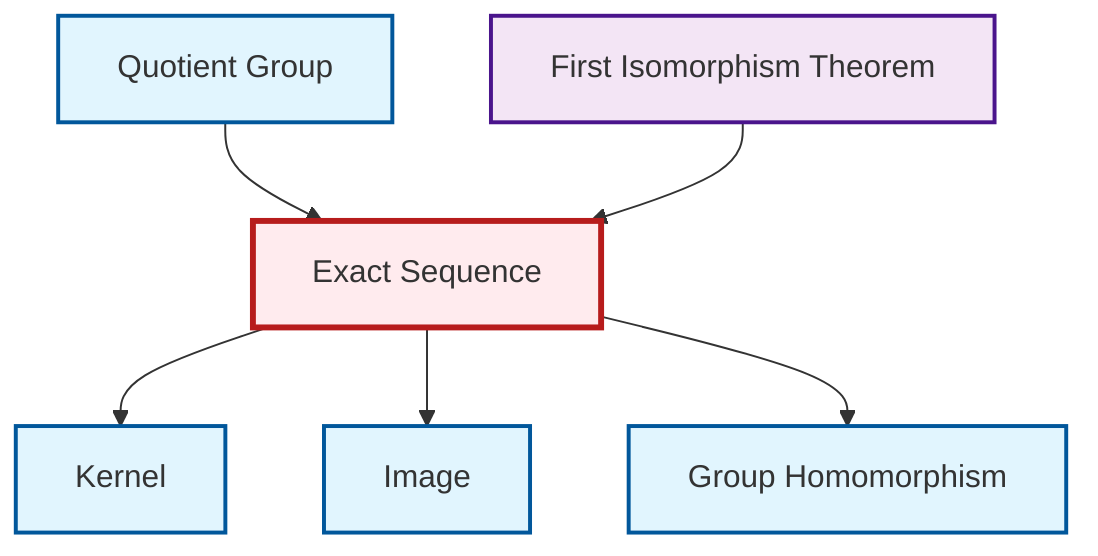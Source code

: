 graph TD
    classDef definition fill:#e1f5fe,stroke:#01579b,stroke-width:2px
    classDef theorem fill:#f3e5f5,stroke:#4a148c,stroke-width:2px
    classDef axiom fill:#fff3e0,stroke:#e65100,stroke-width:2px
    classDef example fill:#e8f5e9,stroke:#1b5e20,stroke-width:2px
    classDef current fill:#ffebee,stroke:#b71c1c,stroke-width:3px
    def-exact-sequence["Exact Sequence"]:::definition
    def-kernel["Kernel"]:::definition
    thm-first-isomorphism["First Isomorphism Theorem"]:::theorem
    def-image["Image"]:::definition
    def-homomorphism["Group Homomorphism"]:::definition
    def-quotient-group["Quotient Group"]:::definition
    def-exact-sequence --> def-kernel
    def-quotient-group --> def-exact-sequence
    def-exact-sequence --> def-image
    def-exact-sequence --> def-homomorphism
    thm-first-isomorphism --> def-exact-sequence
    class def-exact-sequence current